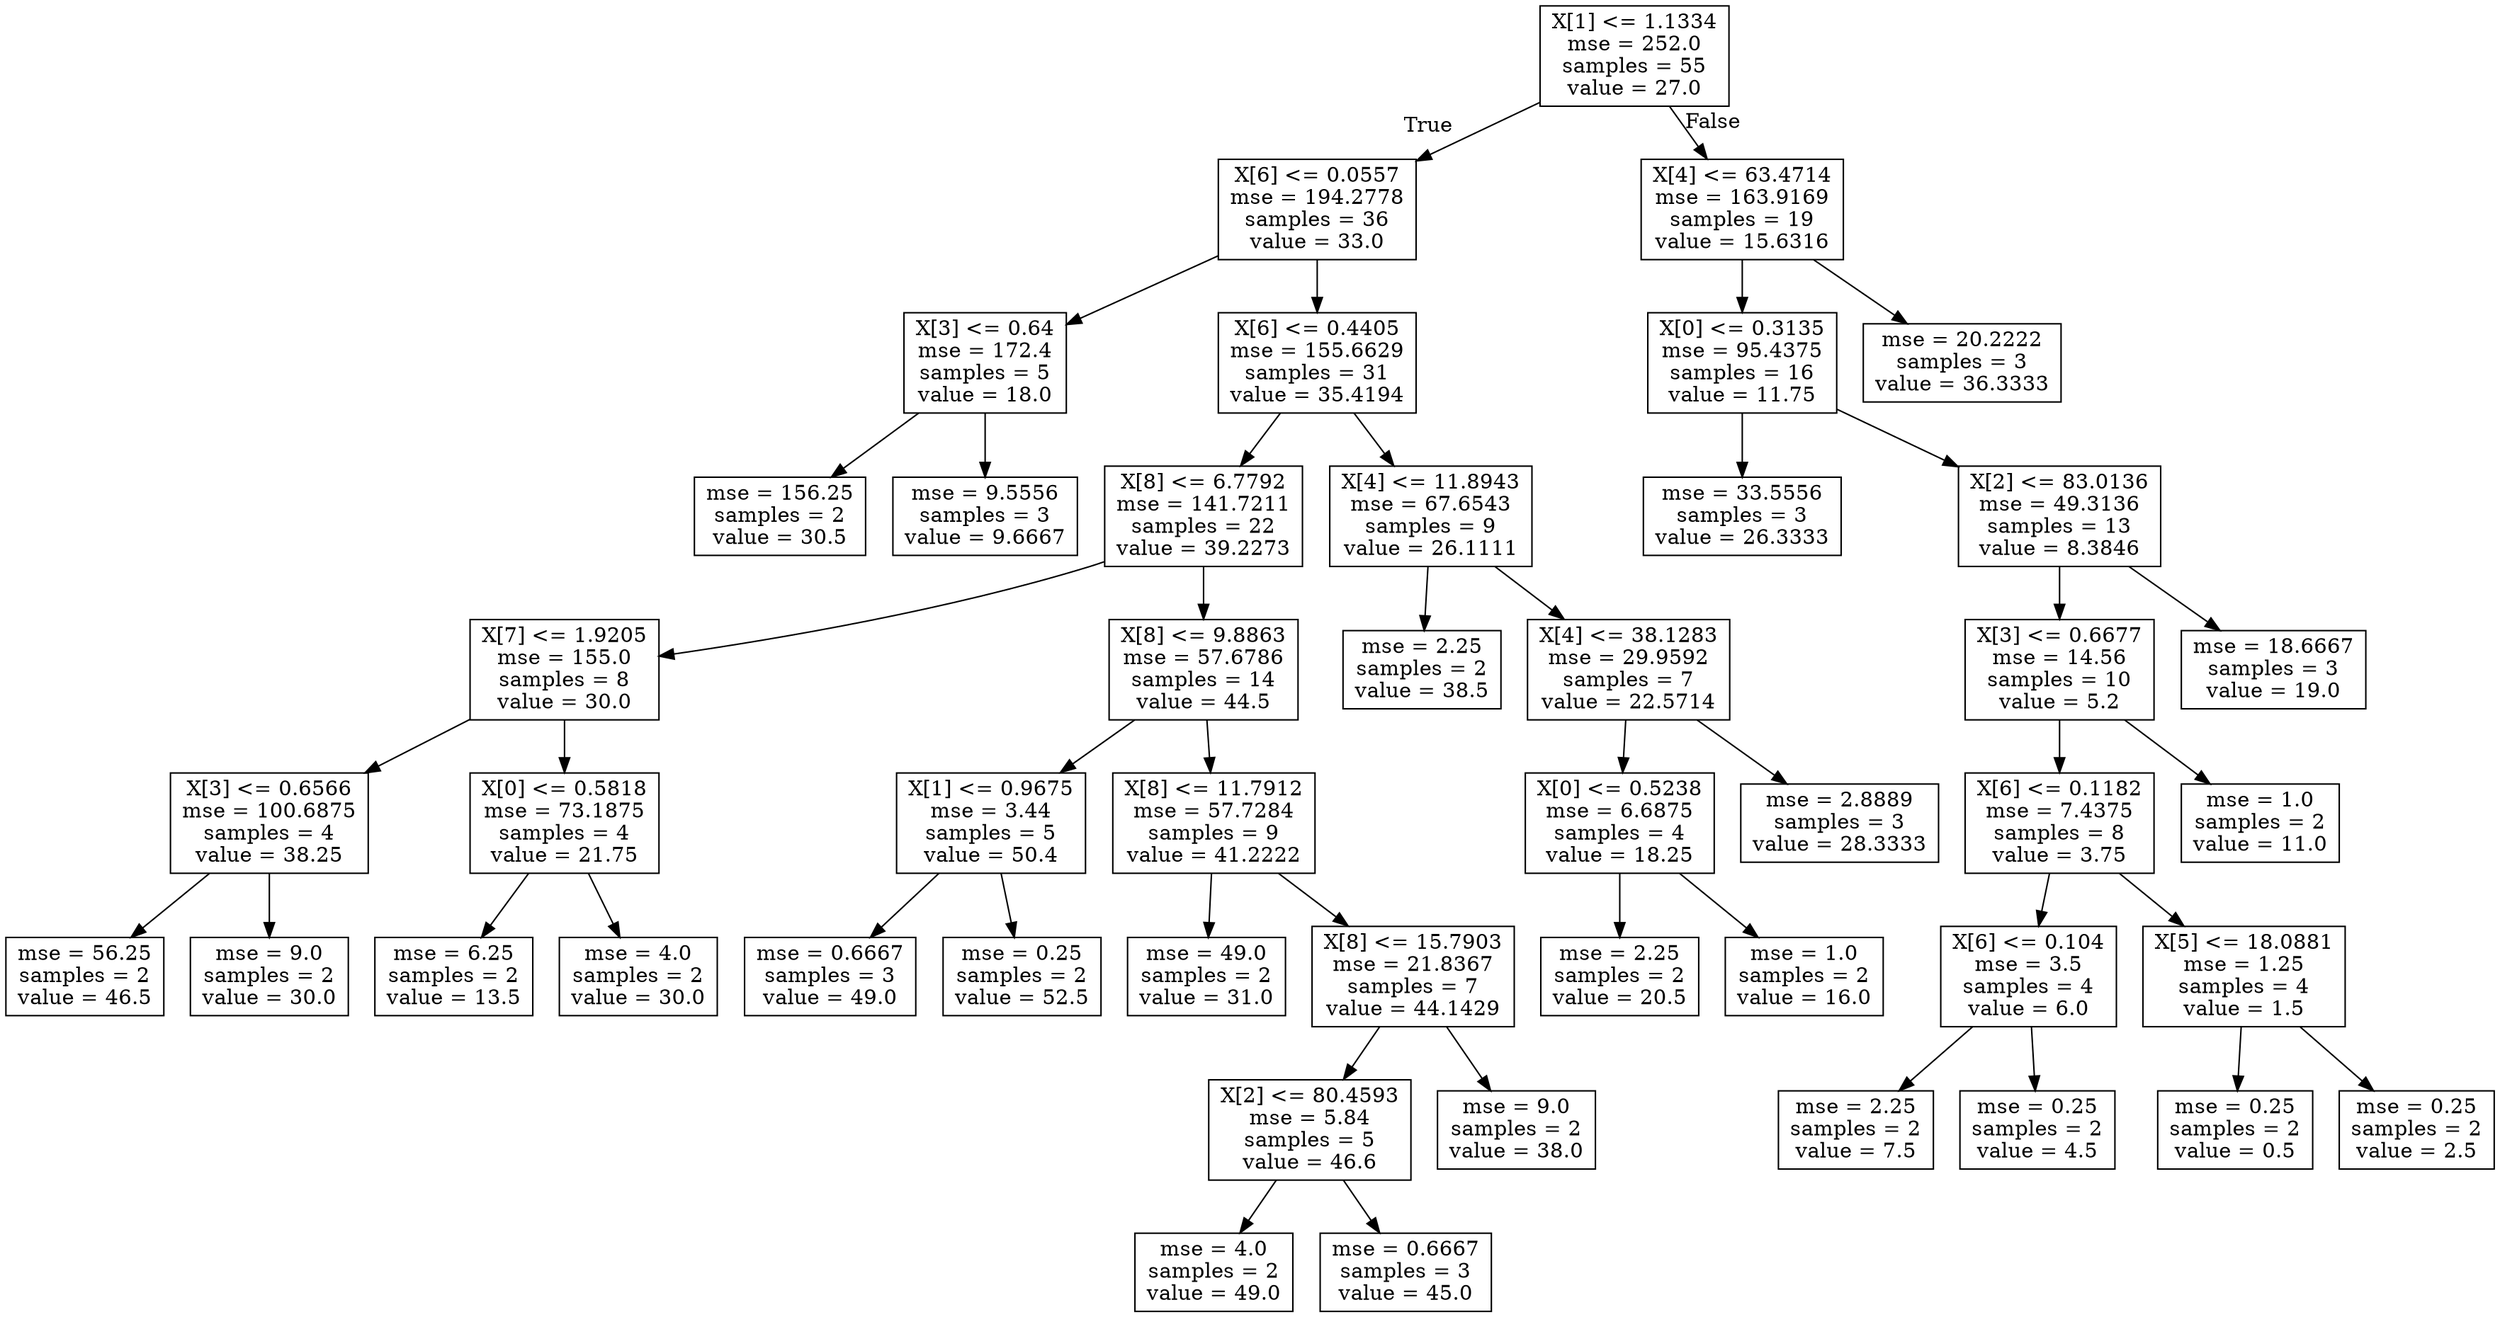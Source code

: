 digraph Tree {
node [shape=box] ;
0 [label="X[1] <= 1.1334\nmse = 252.0\nsamples = 55\nvalue = 27.0"] ;
1 [label="X[6] <= 0.0557\nmse = 194.2778\nsamples = 36\nvalue = 33.0"] ;
0 -> 1 [labeldistance=2.5, labelangle=45, headlabel="True"] ;
2 [label="X[3] <= 0.64\nmse = 172.4\nsamples = 5\nvalue = 18.0"] ;
1 -> 2 ;
3 [label="mse = 156.25\nsamples = 2\nvalue = 30.5"] ;
2 -> 3 ;
4 [label="mse = 9.5556\nsamples = 3\nvalue = 9.6667"] ;
2 -> 4 ;
5 [label="X[6] <= 0.4405\nmse = 155.6629\nsamples = 31\nvalue = 35.4194"] ;
1 -> 5 ;
6 [label="X[8] <= 6.7792\nmse = 141.7211\nsamples = 22\nvalue = 39.2273"] ;
5 -> 6 ;
7 [label="X[7] <= 1.9205\nmse = 155.0\nsamples = 8\nvalue = 30.0"] ;
6 -> 7 ;
8 [label="X[3] <= 0.6566\nmse = 100.6875\nsamples = 4\nvalue = 38.25"] ;
7 -> 8 ;
9 [label="mse = 56.25\nsamples = 2\nvalue = 46.5"] ;
8 -> 9 ;
10 [label="mse = 9.0\nsamples = 2\nvalue = 30.0"] ;
8 -> 10 ;
11 [label="X[0] <= 0.5818\nmse = 73.1875\nsamples = 4\nvalue = 21.75"] ;
7 -> 11 ;
12 [label="mse = 6.25\nsamples = 2\nvalue = 13.5"] ;
11 -> 12 ;
13 [label="mse = 4.0\nsamples = 2\nvalue = 30.0"] ;
11 -> 13 ;
14 [label="X[8] <= 9.8863\nmse = 57.6786\nsamples = 14\nvalue = 44.5"] ;
6 -> 14 ;
15 [label="X[1] <= 0.9675\nmse = 3.44\nsamples = 5\nvalue = 50.4"] ;
14 -> 15 ;
16 [label="mse = 0.6667\nsamples = 3\nvalue = 49.0"] ;
15 -> 16 ;
17 [label="mse = 0.25\nsamples = 2\nvalue = 52.5"] ;
15 -> 17 ;
18 [label="X[8] <= 11.7912\nmse = 57.7284\nsamples = 9\nvalue = 41.2222"] ;
14 -> 18 ;
19 [label="mse = 49.0\nsamples = 2\nvalue = 31.0"] ;
18 -> 19 ;
20 [label="X[8] <= 15.7903\nmse = 21.8367\nsamples = 7\nvalue = 44.1429"] ;
18 -> 20 ;
21 [label="X[2] <= 80.4593\nmse = 5.84\nsamples = 5\nvalue = 46.6"] ;
20 -> 21 ;
22 [label="mse = 4.0\nsamples = 2\nvalue = 49.0"] ;
21 -> 22 ;
23 [label="mse = 0.6667\nsamples = 3\nvalue = 45.0"] ;
21 -> 23 ;
24 [label="mse = 9.0\nsamples = 2\nvalue = 38.0"] ;
20 -> 24 ;
25 [label="X[4] <= 11.8943\nmse = 67.6543\nsamples = 9\nvalue = 26.1111"] ;
5 -> 25 ;
26 [label="mse = 2.25\nsamples = 2\nvalue = 38.5"] ;
25 -> 26 ;
27 [label="X[4] <= 38.1283\nmse = 29.9592\nsamples = 7\nvalue = 22.5714"] ;
25 -> 27 ;
28 [label="X[0] <= 0.5238\nmse = 6.6875\nsamples = 4\nvalue = 18.25"] ;
27 -> 28 ;
29 [label="mse = 2.25\nsamples = 2\nvalue = 20.5"] ;
28 -> 29 ;
30 [label="mse = 1.0\nsamples = 2\nvalue = 16.0"] ;
28 -> 30 ;
31 [label="mse = 2.8889\nsamples = 3\nvalue = 28.3333"] ;
27 -> 31 ;
32 [label="X[4] <= 63.4714\nmse = 163.9169\nsamples = 19\nvalue = 15.6316"] ;
0 -> 32 [labeldistance=2.5, labelangle=-45, headlabel="False"] ;
33 [label="X[0] <= 0.3135\nmse = 95.4375\nsamples = 16\nvalue = 11.75"] ;
32 -> 33 ;
34 [label="mse = 33.5556\nsamples = 3\nvalue = 26.3333"] ;
33 -> 34 ;
35 [label="X[2] <= 83.0136\nmse = 49.3136\nsamples = 13\nvalue = 8.3846"] ;
33 -> 35 ;
36 [label="X[3] <= 0.6677\nmse = 14.56\nsamples = 10\nvalue = 5.2"] ;
35 -> 36 ;
37 [label="X[6] <= 0.1182\nmse = 7.4375\nsamples = 8\nvalue = 3.75"] ;
36 -> 37 ;
38 [label="X[6] <= 0.104\nmse = 3.5\nsamples = 4\nvalue = 6.0"] ;
37 -> 38 ;
39 [label="mse = 2.25\nsamples = 2\nvalue = 7.5"] ;
38 -> 39 ;
40 [label="mse = 0.25\nsamples = 2\nvalue = 4.5"] ;
38 -> 40 ;
41 [label="X[5] <= 18.0881\nmse = 1.25\nsamples = 4\nvalue = 1.5"] ;
37 -> 41 ;
42 [label="mse = 0.25\nsamples = 2\nvalue = 0.5"] ;
41 -> 42 ;
43 [label="mse = 0.25\nsamples = 2\nvalue = 2.5"] ;
41 -> 43 ;
44 [label="mse = 1.0\nsamples = 2\nvalue = 11.0"] ;
36 -> 44 ;
45 [label="mse = 18.6667\nsamples = 3\nvalue = 19.0"] ;
35 -> 45 ;
46 [label="mse = 20.2222\nsamples = 3\nvalue = 36.3333"] ;
32 -> 46 ;
}